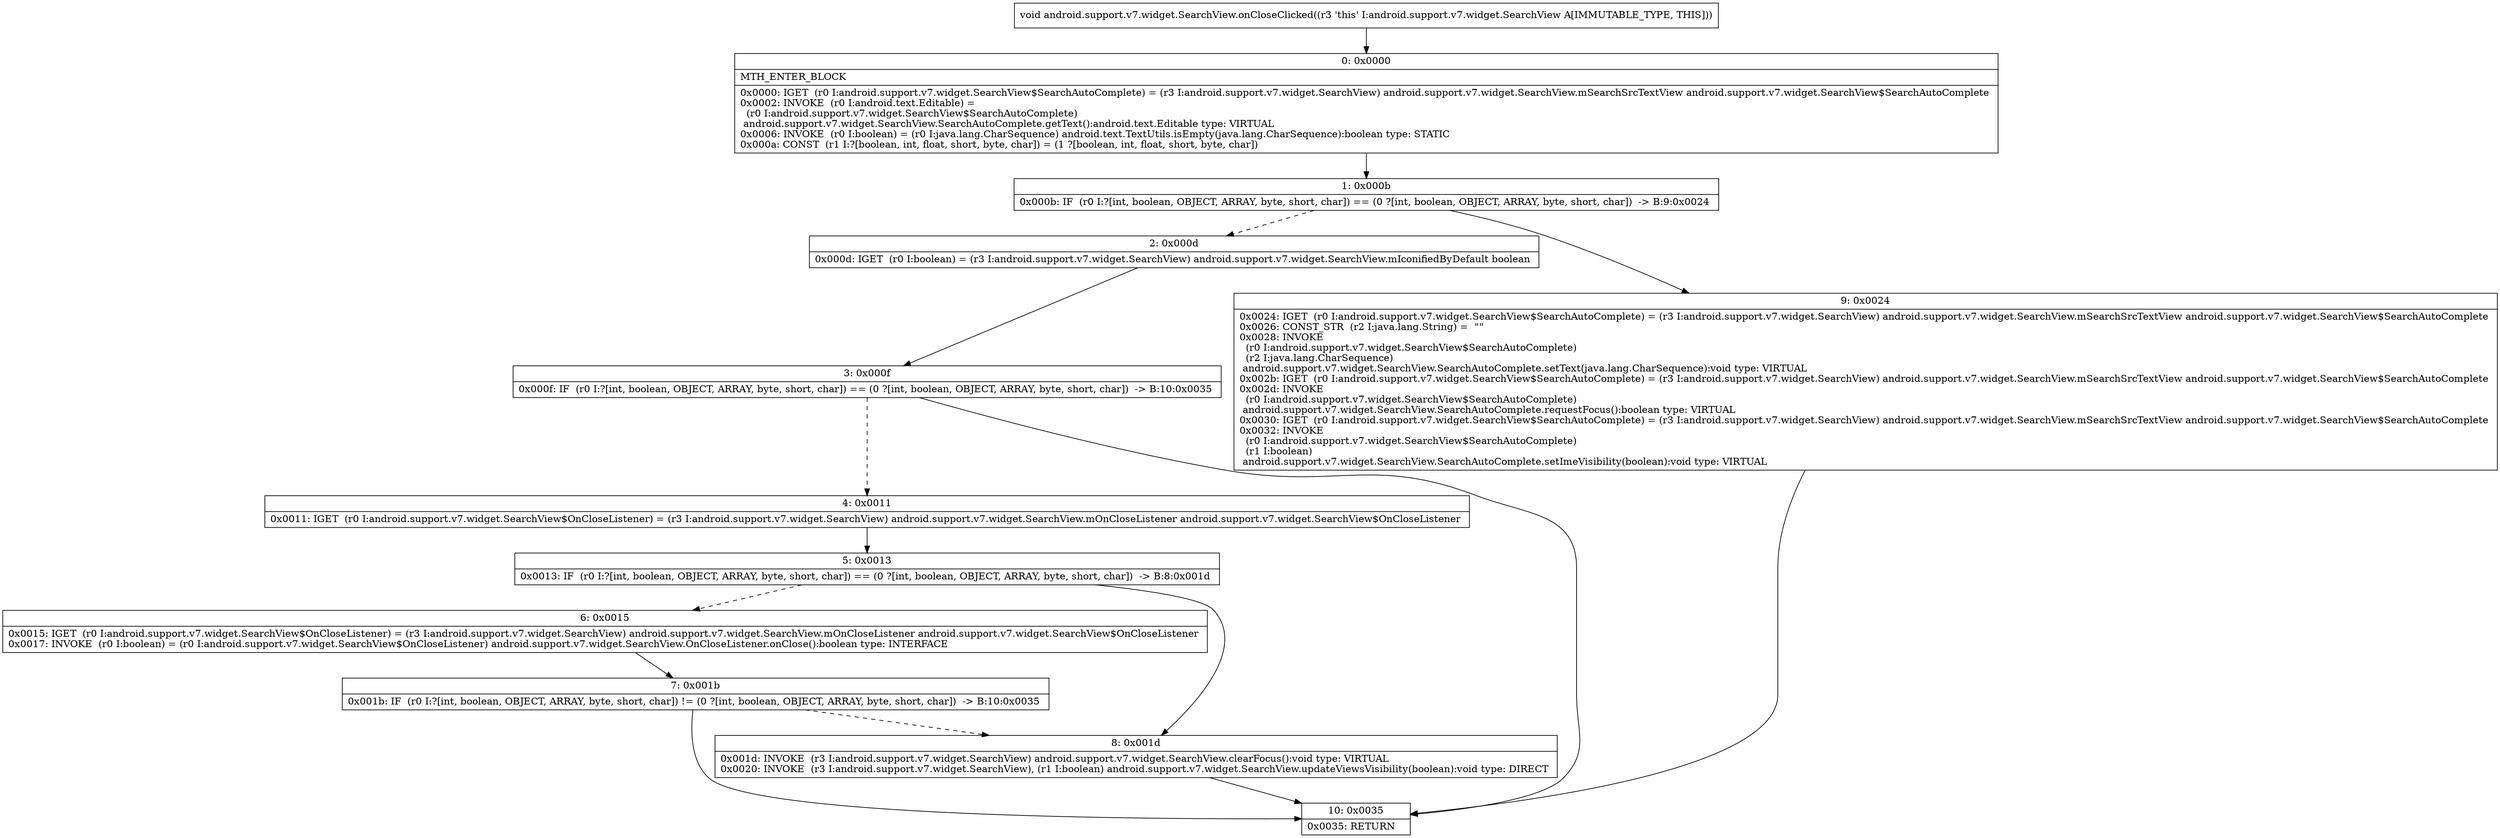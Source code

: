 digraph "CFG forandroid.support.v7.widget.SearchView.onCloseClicked()V" {
Node_0 [shape=record,label="{0\:\ 0x0000|MTH_ENTER_BLOCK\l|0x0000: IGET  (r0 I:android.support.v7.widget.SearchView$SearchAutoComplete) = (r3 I:android.support.v7.widget.SearchView) android.support.v7.widget.SearchView.mSearchSrcTextView android.support.v7.widget.SearchView$SearchAutoComplete \l0x0002: INVOKE  (r0 I:android.text.Editable) = \l  (r0 I:android.support.v7.widget.SearchView$SearchAutoComplete)\l android.support.v7.widget.SearchView.SearchAutoComplete.getText():android.text.Editable type: VIRTUAL \l0x0006: INVOKE  (r0 I:boolean) = (r0 I:java.lang.CharSequence) android.text.TextUtils.isEmpty(java.lang.CharSequence):boolean type: STATIC \l0x000a: CONST  (r1 I:?[boolean, int, float, short, byte, char]) = (1 ?[boolean, int, float, short, byte, char]) \l}"];
Node_1 [shape=record,label="{1\:\ 0x000b|0x000b: IF  (r0 I:?[int, boolean, OBJECT, ARRAY, byte, short, char]) == (0 ?[int, boolean, OBJECT, ARRAY, byte, short, char])  \-\> B:9:0x0024 \l}"];
Node_2 [shape=record,label="{2\:\ 0x000d|0x000d: IGET  (r0 I:boolean) = (r3 I:android.support.v7.widget.SearchView) android.support.v7.widget.SearchView.mIconifiedByDefault boolean \l}"];
Node_3 [shape=record,label="{3\:\ 0x000f|0x000f: IF  (r0 I:?[int, boolean, OBJECT, ARRAY, byte, short, char]) == (0 ?[int, boolean, OBJECT, ARRAY, byte, short, char])  \-\> B:10:0x0035 \l}"];
Node_4 [shape=record,label="{4\:\ 0x0011|0x0011: IGET  (r0 I:android.support.v7.widget.SearchView$OnCloseListener) = (r3 I:android.support.v7.widget.SearchView) android.support.v7.widget.SearchView.mOnCloseListener android.support.v7.widget.SearchView$OnCloseListener \l}"];
Node_5 [shape=record,label="{5\:\ 0x0013|0x0013: IF  (r0 I:?[int, boolean, OBJECT, ARRAY, byte, short, char]) == (0 ?[int, boolean, OBJECT, ARRAY, byte, short, char])  \-\> B:8:0x001d \l}"];
Node_6 [shape=record,label="{6\:\ 0x0015|0x0015: IGET  (r0 I:android.support.v7.widget.SearchView$OnCloseListener) = (r3 I:android.support.v7.widget.SearchView) android.support.v7.widget.SearchView.mOnCloseListener android.support.v7.widget.SearchView$OnCloseListener \l0x0017: INVOKE  (r0 I:boolean) = (r0 I:android.support.v7.widget.SearchView$OnCloseListener) android.support.v7.widget.SearchView.OnCloseListener.onClose():boolean type: INTERFACE \l}"];
Node_7 [shape=record,label="{7\:\ 0x001b|0x001b: IF  (r0 I:?[int, boolean, OBJECT, ARRAY, byte, short, char]) != (0 ?[int, boolean, OBJECT, ARRAY, byte, short, char])  \-\> B:10:0x0035 \l}"];
Node_8 [shape=record,label="{8\:\ 0x001d|0x001d: INVOKE  (r3 I:android.support.v7.widget.SearchView) android.support.v7.widget.SearchView.clearFocus():void type: VIRTUAL \l0x0020: INVOKE  (r3 I:android.support.v7.widget.SearchView), (r1 I:boolean) android.support.v7.widget.SearchView.updateViewsVisibility(boolean):void type: DIRECT \l}"];
Node_9 [shape=record,label="{9\:\ 0x0024|0x0024: IGET  (r0 I:android.support.v7.widget.SearchView$SearchAutoComplete) = (r3 I:android.support.v7.widget.SearchView) android.support.v7.widget.SearchView.mSearchSrcTextView android.support.v7.widget.SearchView$SearchAutoComplete \l0x0026: CONST_STR  (r2 I:java.lang.String) =  \"\" \l0x0028: INVOKE  \l  (r0 I:android.support.v7.widget.SearchView$SearchAutoComplete)\l  (r2 I:java.lang.CharSequence)\l android.support.v7.widget.SearchView.SearchAutoComplete.setText(java.lang.CharSequence):void type: VIRTUAL \l0x002b: IGET  (r0 I:android.support.v7.widget.SearchView$SearchAutoComplete) = (r3 I:android.support.v7.widget.SearchView) android.support.v7.widget.SearchView.mSearchSrcTextView android.support.v7.widget.SearchView$SearchAutoComplete \l0x002d: INVOKE  \l  (r0 I:android.support.v7.widget.SearchView$SearchAutoComplete)\l android.support.v7.widget.SearchView.SearchAutoComplete.requestFocus():boolean type: VIRTUAL \l0x0030: IGET  (r0 I:android.support.v7.widget.SearchView$SearchAutoComplete) = (r3 I:android.support.v7.widget.SearchView) android.support.v7.widget.SearchView.mSearchSrcTextView android.support.v7.widget.SearchView$SearchAutoComplete \l0x0032: INVOKE  \l  (r0 I:android.support.v7.widget.SearchView$SearchAutoComplete)\l  (r1 I:boolean)\l android.support.v7.widget.SearchView.SearchAutoComplete.setImeVisibility(boolean):void type: VIRTUAL \l}"];
Node_10 [shape=record,label="{10\:\ 0x0035|0x0035: RETURN   \l}"];
MethodNode[shape=record,label="{void android.support.v7.widget.SearchView.onCloseClicked((r3 'this' I:android.support.v7.widget.SearchView A[IMMUTABLE_TYPE, THIS])) }"];
MethodNode -> Node_0;
Node_0 -> Node_1;
Node_1 -> Node_2[style=dashed];
Node_1 -> Node_9;
Node_2 -> Node_3;
Node_3 -> Node_4[style=dashed];
Node_3 -> Node_10;
Node_4 -> Node_5;
Node_5 -> Node_6[style=dashed];
Node_5 -> Node_8;
Node_6 -> Node_7;
Node_7 -> Node_8[style=dashed];
Node_7 -> Node_10;
Node_8 -> Node_10;
Node_9 -> Node_10;
}

